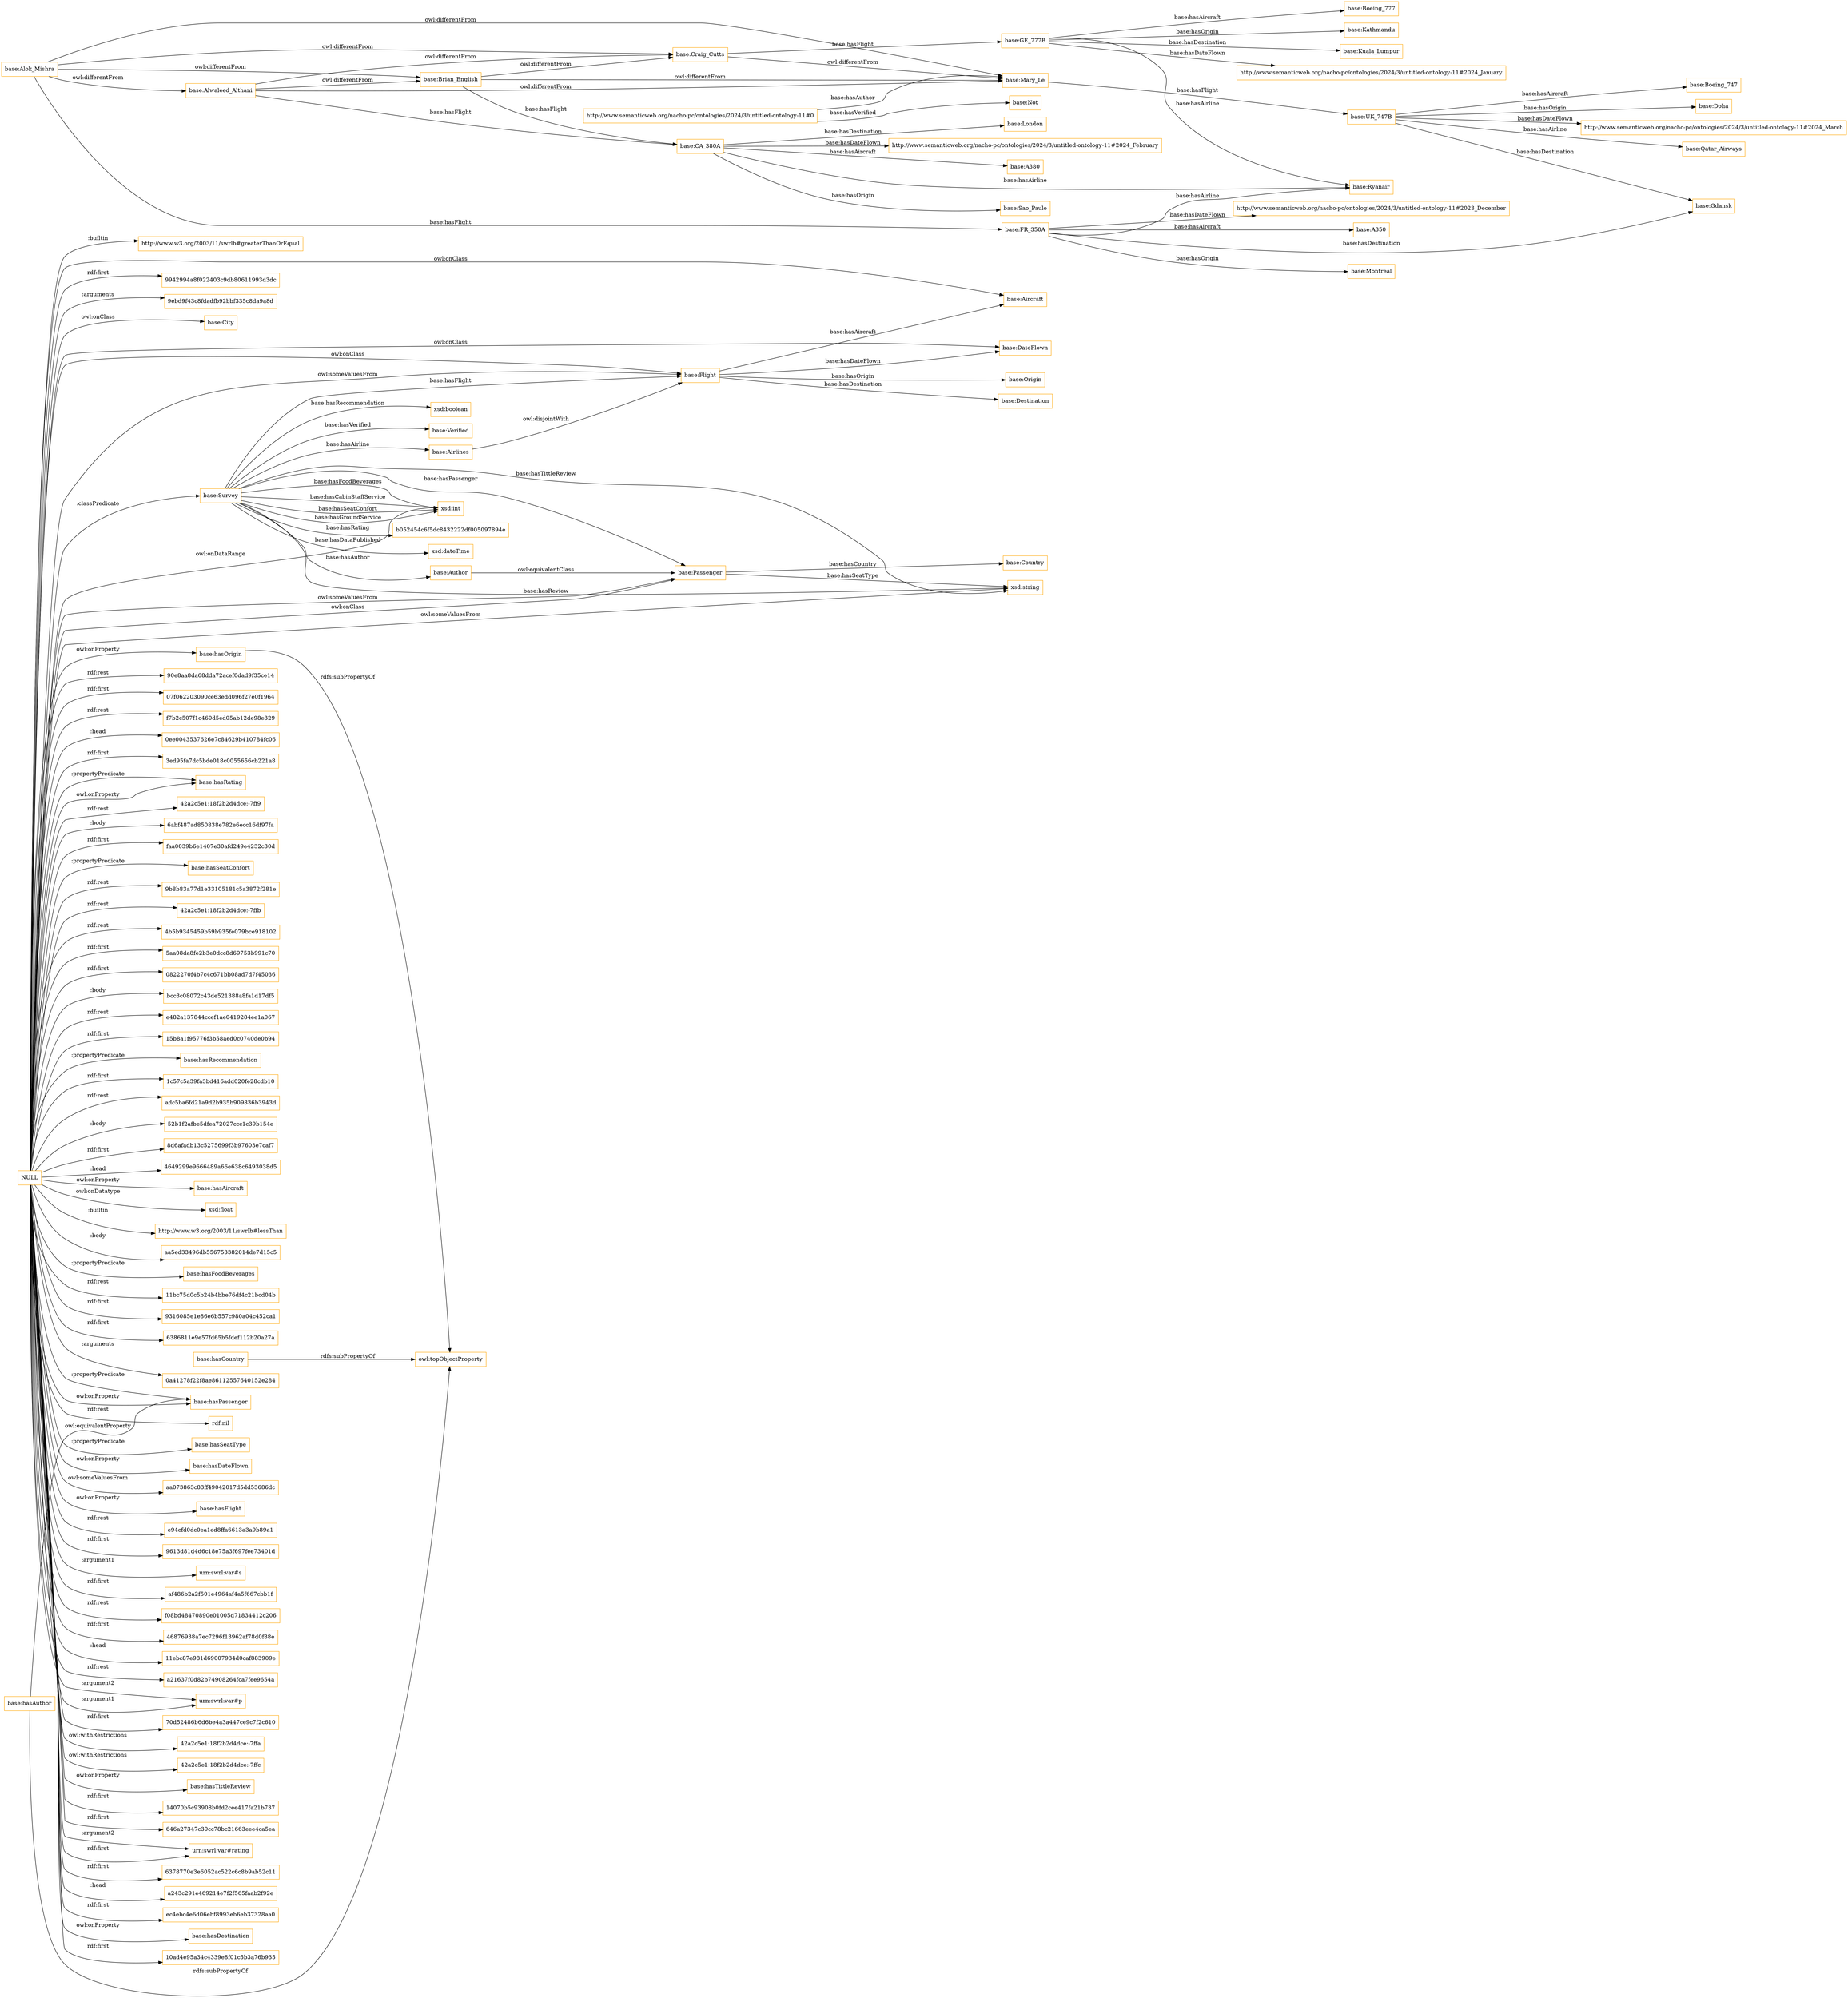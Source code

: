 digraph ar2dtool_diagram { 
rankdir=LR;
size="1501"
node [shape = rectangle, color="orange"]; "base:City" "base:Survey" "base:Passenger" "base:Author" "base:Destination" "base:Origin" "base:DateFlown" "base:Aircraft" "base:Airlines" "base:Country" "base:Flight" "base:Verified" ; /*classes style*/
	"NULL" -> "90e8aa8da68dda72acef0dad9f35ce14" [ label = "rdf:rest" ];
	"NULL" -> "base:Flight" [ label = "owl:onClass" ];
	"NULL" -> "07f062203090ce63edd096f27e0f1964" [ label = "rdf:first" ];
	"NULL" -> "f7b2c507f1c460d5ed05ab12de98e329" [ label = "rdf:rest" ];
	"NULL" -> "0ee0043537626e7c84629b410784fc06" [ label = ":head" ];
	"NULL" -> "3ed95fa7dc5bde018c0055656cb221a8" [ label = "rdf:first" ];
	"NULL" -> "base:hasRating" [ label = ":propertyPredicate" ];
	"NULL" -> "42a2c5e1:18f2b2d4dce:-7ff9" [ label = "rdf:rest" ];
	"NULL" -> "6abf487ad850838e782e6ecc16df97fa" [ label = ":body" ];
	"NULL" -> "faa0039b6e1407e30afd249e4232c30d" [ label = "rdf:first" ];
	"NULL" -> "base:Passenger" [ label = "owl:someValuesFrom" ];
	"NULL" -> "base:hasSeatConfort" [ label = ":propertyPredicate" ];
	"NULL" -> "9b8b83a77d1e33105181c5a3872f281e" [ label = "rdf:rest" ];
	"NULL" -> "42a2c5e1:18f2b2d4dce:-7ffb" [ label = "rdf:rest" ];
	"NULL" -> "4b5b9345459b59b935fe079bce918102" [ label = "rdf:rest" ];
	"NULL" -> "5aa08da8fe2b3e0dcc8d69753b991c70" [ label = "rdf:first" ];
	"NULL" -> "0822270f4b7c4c671bb08ad7d7f45036" [ label = "rdf:first" ];
	"NULL" -> "bcc3c08072c43de521388a8fa1d17df5" [ label = ":body" ];
	"NULL" -> "e482a137844ccef1ae0419284ee1a067" [ label = "rdf:rest" ];
	"NULL" -> "15b8a1f95776f3b58aed0c0740de0b94" [ label = "rdf:first" ];
	"NULL" -> "base:hasRecommendation" [ label = ":propertyPredicate" ];
	"NULL" -> "1c57c5a39fa3bd416add020fe28cdb10" [ label = "rdf:first" ];
	"NULL" -> "adc5ba6fd21a9d2b935b909836b3943d" [ label = "rdf:rest" ];
	"NULL" -> "52b1f2afbe5dfea72027ccc1c39b154e" [ label = ":body" ];
	"NULL" -> "8d6afadb13c5275699f3b97603e7caf7" [ label = "rdf:first" ];
	"NULL" -> "base:City" [ label = "owl:onClass" ];
	"NULL" -> "4649299e9666489a66e638c6493038d5" [ label = ":head" ];
	"NULL" -> "base:hasAircraft" [ label = "owl:onProperty" ];
	"NULL" -> "xsd:float" [ label = "owl:onDatatype" ];
	"NULL" -> "http://www.w3.org/2003/11/swrlb#lessThan" [ label = ":builtin" ];
	"NULL" -> "aa5ed33496db556753382014de7d15c5" [ label = ":body" ];
	"NULL" -> "base:hasFoodBeverages" [ label = ":propertyPredicate" ];
	"NULL" -> "11bc75d0c5b24b4bbe76df4c21bcd04b" [ label = "rdf:rest" ];
	"NULL" -> "9316085e1e86e6b557c980a04c452ca1" [ label = "rdf:first" ];
	"NULL" -> "6386811e9e57fd65b5fdef112b20a27a" [ label = "rdf:first" ];
	"NULL" -> "0a41278f22f8ae86112557640152e284" [ label = ":arguments" ];
	"NULL" -> "base:hasOrigin" [ label = "owl:onProperty" ];
	"NULL" -> "base:hasPassenger" [ label = "owl:onProperty" ];
	"NULL" -> "rdf:nil" [ label = "rdf:rest" ];
	"NULL" -> "base:hasSeatType" [ label = ":propertyPredicate" ];
	"NULL" -> "base:hasDateFlown" [ label = "owl:onProperty" ];
	"NULL" -> "aa073863c83ff49042017d5dd53686dc" [ label = "owl:someValuesFrom" ];
	"NULL" -> "base:hasFlight" [ label = "owl:onProperty" ];
	"NULL" -> "e94cfd0dc0ea1ed8ffa6613a3a9b89a1" [ label = "rdf:rest" ];
	"NULL" -> "base:DateFlown" [ label = "owl:onClass" ];
	"NULL" -> "9613d81d4d6c18e75a3f697fee73401d" [ label = "rdf:first" ];
	"NULL" -> "base:Passenger" [ label = "owl:onClass" ];
	"NULL" -> "urn:swrl:var#s" [ label = ":argument1" ];
	"NULL" -> "af486b2a2f501e4964af4a5f667cbb1f" [ label = "rdf:first" ];
	"NULL" -> "f08bd48470890e01005d71834412c206" [ label = "rdf:rest" ];
	"NULL" -> "46876938a7ec7296f13962af78d0f88e" [ label = "rdf:first" ];
	"NULL" -> "11ebc87e981d69007934d0caf883909e" [ label = ":head" ];
	"NULL" -> "base:hasRating" [ label = "owl:onProperty" ];
	"NULL" -> "base:hasPassenger" [ label = ":propertyPredicate" ];
	"NULL" -> "a21637f0d82b74908264fca7fee9654a" [ label = "rdf:rest" ];
	"NULL" -> "urn:swrl:var#p" [ label = ":argument1" ];
	"NULL" -> "70d52486b6d6be4a3a447ce9c7f2c610" [ label = "rdf:first" ];
	"NULL" -> "42a2c5e1:18f2b2d4dce:-7ffa" [ label = "owl:withRestrictions" ];
	"NULL" -> "42a2c5e1:18f2b2d4dce:-7ffc" [ label = "owl:withRestrictions" ];
	"NULL" -> "base:hasTittleReview" [ label = "owl:onProperty" ];
	"NULL" -> "14070b5c93908b0fd2cee417fa21b737" [ label = "rdf:first" ];
	"NULL" -> "646a27347c30cc78bc21663eee4ca5ea" [ label = "rdf:first" ];
	"NULL" -> "urn:swrl:var#rating" [ label = "rdf:first" ];
	"NULL" -> "6378770e3e6052ac522c6c8b9ab52c11" [ label = "rdf:first" ];
	"NULL" -> "a243c291e469214e7f2f565faab2f92e" [ label = ":head" ];
	"NULL" -> "ec4ebc4e6d06ebf8993eb6eb37328aa0" [ label = "rdf:first" ];
	"NULL" -> "base:hasDestination" [ label = "owl:onProperty" ];
	"NULL" -> "urn:swrl:var#p" [ label = ":argument2" ];
	"NULL" -> "10ad4e95a34c4339e8f01c5b3a76b935" [ label = "rdf:first" ];
	"NULL" -> "http://www.w3.org/2003/11/swrlb#greaterThanOrEqual" [ label = ":builtin" ];
	"NULL" -> "9942994a8f022403c9db80611993d3dc" [ label = "rdf:first" ];
	"NULL" -> "urn:swrl:var#rating" [ label = ":argument2" ];
	"NULL" -> "xsd:int" [ label = "owl:onDataRange" ];
	"NULL" -> "9ebd9f43c8fdadfb92bbf335c8da9a8d" [ label = ":arguments" ];
	"NULL" -> "base:Flight" [ label = "owl:someValuesFrom" ];
	"NULL" -> "base:Survey" [ label = ":classPredicate" ];
	"NULL" -> "base:Aircraft" [ label = "owl:onClass" ];
	"NULL" -> "xsd:string" [ label = "owl:someValuesFrom" ];
	"base:Mary_Le" -> "base:UK_747B" [ label = "base:hasFlight" ];
	"base:UK_747B" -> "base:Doha" [ label = "base:hasOrigin" ];
	"base:UK_747B" -> "base:Gdansk" [ label = "base:hasDestination" ];
	"base:UK_747B" -> "http://www.semanticweb.org/nacho-pc/ontologies/2024/3/untitled-ontology-11#2024_March" [ label = "base:hasDateFlown" ];
	"base:UK_747B" -> "base:Qatar_Airways" [ label = "base:hasAirline" ];
	"base:UK_747B" -> "base:Boeing_747" [ label = "base:hasAircraft" ];
	"base:Airlines" -> "base:Flight" [ label = "owl:disjointWith" ];
	"base:Alwaleed_Althani" -> "base:Mary_Le" [ label = "owl:differentFrom" ];
	"base:Alwaleed_Althani" -> "base:Brian_English" [ label = "owl:differentFrom" ];
	"base:Alwaleed_Althani" -> "base:Craig_Cutts" [ label = "owl:differentFrom" ];
	"base:Alwaleed_Althani" -> "base:CA_380A" [ label = "base:hasFlight" ];
	"base:Craig_Cutts" -> "base:GE_777B" [ label = "base:hasFlight" ];
	"base:Craig_Cutts" -> "base:Mary_Le" [ label = "owl:differentFrom" ];
	"base:hasCountry" -> "owl:topObjectProperty" [ label = "rdfs:subPropertyOf" ];
	"base:FR_350A" -> "base:Montreal" [ label = "base:hasOrigin" ];
	"base:FR_350A" -> "base:Gdansk" [ label = "base:hasDestination" ];
	"base:FR_350A" -> "http://www.semanticweb.org/nacho-pc/ontologies/2024/3/untitled-ontology-11#2023_December" [ label = "base:hasDateFlown" ];
	"base:FR_350A" -> "base:Ryanair" [ label = "base:hasAirline" ];
	"base:FR_350A" -> "base:A350" [ label = "base:hasAircraft" ];
	"http://www.semanticweb.org/nacho-pc/ontologies/2024/3/untitled-ontology-11#0" -> "base:Not" [ label = "base:hasVerified" ];
	"http://www.semanticweb.org/nacho-pc/ontologies/2024/3/untitled-ontology-11#0" -> "base:Mary_Le" [ label = "base:hasAuthor" ];
	"base:Brian_English" -> "base:CA_380A" [ label = "base:hasFlight" ];
	"base:Brian_English" -> "base:Mary_Le" [ label = "owl:differentFrom" ];
	"base:Brian_English" -> "base:Craig_Cutts" [ label = "owl:differentFrom" ];
	"base:Author" -> "base:Passenger" [ label = "owl:equivalentClass" ];
	"base:CA_380A" -> "base:Sao_Paulo" [ label = "base:hasOrigin" ];
	"base:CA_380A" -> "base:London" [ label = "base:hasDestination" ];
	"base:CA_380A" -> "http://www.semanticweb.org/nacho-pc/ontologies/2024/3/untitled-ontology-11#2024_February" [ label = "base:hasDateFlown" ];
	"base:CA_380A" -> "base:Ryanair" [ label = "base:hasAirline" ];
	"base:CA_380A" -> "base:A380" [ label = "base:hasAircraft" ];
	"base:Alok_Mishra" -> "base:FR_350A" [ label = "base:hasFlight" ];
	"base:Alok_Mishra" -> "base:Mary_Le" [ label = "owl:differentFrom" ];
	"base:Alok_Mishra" -> "base:Craig_Cutts" [ label = "owl:differentFrom" ];
	"base:Alok_Mishra" -> "base:Brian_English" [ label = "owl:differentFrom" ];
	"base:Alok_Mishra" -> "base:Alwaleed_Althani" [ label = "owl:differentFrom" ];
	"base:hasAuthor" -> "owl:topObjectProperty" [ label = "rdfs:subPropertyOf" ];
	"base:hasAuthor" -> "base:hasPassenger" [ label = "owl:equivalentProperty" ];
	"base:hasOrigin" -> "owl:topObjectProperty" [ label = "rdfs:subPropertyOf" ];
	"base:GE_777B" -> "base:Kathmandu" [ label = "base:hasOrigin" ];
	"base:GE_777B" -> "base:Kuala_Lumpur" [ label = "base:hasDestination" ];
	"base:GE_777B" -> "http://www.semanticweb.org/nacho-pc/ontologies/2024/3/untitled-ontology-11#2024_January" [ label = "base:hasDateFlown" ];
	"base:GE_777B" -> "base:Ryanair" [ label = "base:hasAirline" ];
	"base:GE_777B" -> "base:Boeing_777" [ label = "base:hasAircraft" ];
	"base:Survey" -> "xsd:string" [ label = "base:hasReview" ];
	"base:Survey" -> "b052454c6f5dc8432222df005097894e" [ label = "base:hasRating" ];
	"base:Survey" -> "xsd:string" [ label = "base:hasTittleReview" ];
	"base:Survey" -> "xsd:dateTime" [ label = "base:hasDataPublished" ];
	"base:Survey" -> "base:Airlines" [ label = "base:hasAirline" ];
	"base:Survey" -> "xsd:int" [ label = "base:hasFoodBeverages" ];
	"base:Flight" -> "base:Origin" [ label = "base:hasOrigin" ];
	"base:Passenger" -> "base:Country" [ label = "base:hasCountry" ];
	"base:Flight" -> "base:DateFlown" [ label = "base:hasDateFlown" ];
	"base:Passenger" -> "xsd:string" [ label = "base:hasSeatType" ];
	"base:Survey" -> "xsd:int" [ label = "base:hasCabinStaffService" ];
	"base:Survey" -> "xsd:int" [ label = "base:hasSeatConfort" ];
	"base:Survey" -> "xsd:boolean" [ label = "base:hasRecommendation" ];
	"base:Survey" -> "base:Author" [ label = "base:hasAuthor" ];
	"base:Survey" -> "base:Verified" [ label = "base:hasVerified" ];
	"base:Survey" -> "base:Flight" [ label = "base:hasFlight" ];
	"base:Survey" -> "xsd:int" [ label = "base:hasGroundService" ];
	"base:Flight" -> "base:Destination" [ label = "base:hasDestination" ];
	"base:Survey" -> "base:Passenger" [ label = "base:hasPassenger" ];
	"base:Flight" -> "base:Aircraft" [ label = "base:hasAircraft" ];

}
